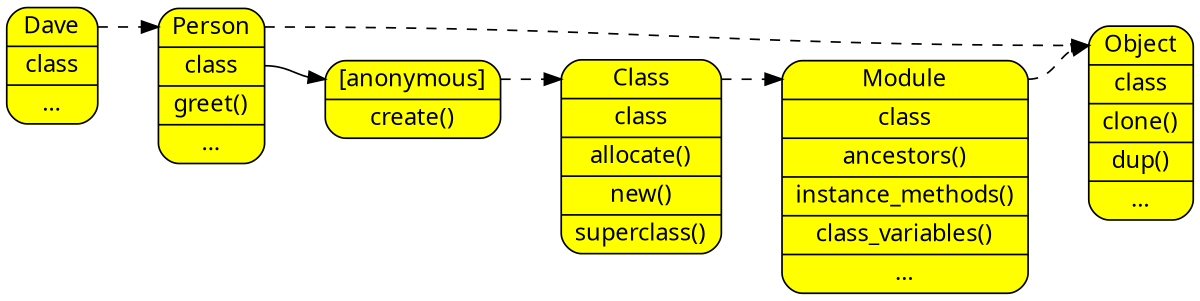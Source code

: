 digraph finite_state_machine {
	size="8,5"
	rankdir = "LR"
	node [fontname=Sans]

  /* Classes */
  node [shape = Mrecord, fillcolor=yellow, style=filled];
  Person [label="<__self__>Person|<class>class|greet()|…"];
  PersonSingleton [label="<__self__>[anonymous]|create()"];
  Dave [label="<__self__>Dave|<class>class|…"];
  Object [label="<__self__>Object|<class>class|clone()|dup()|…"];
  Class [label="<__self__>Class|<class>class|allocate()|new()|superclass()"];
  Module [label="<__self__>Module|<class>class|ancestors()|instance_methods()|class_variables()|…"];

  /* References */
  Person:class -> PersonSingleton:__self__;

  /* Inheritance Chains */
  edge [style=dashed]
  Dave:__self__ -> Person:__self__;
  Person:__self__ -> Object:__self__;
  PersonSingleton:__self__ -> Class:__self__;
  Class:__self__ -> Module:__self__;
  Module:__self__ -> Object:__self__;
 
}
